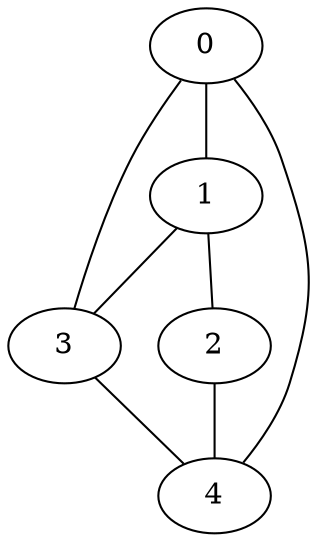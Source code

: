 graph Composante_connexe {
	0 -- 1;
	0 -- 3;
	0 -- 4;
	1 -- 2;
	1 -- 3;
	2 -- 4;
	3 -- 4;
	4;
	3;
	2;
	1;
	0;
}
